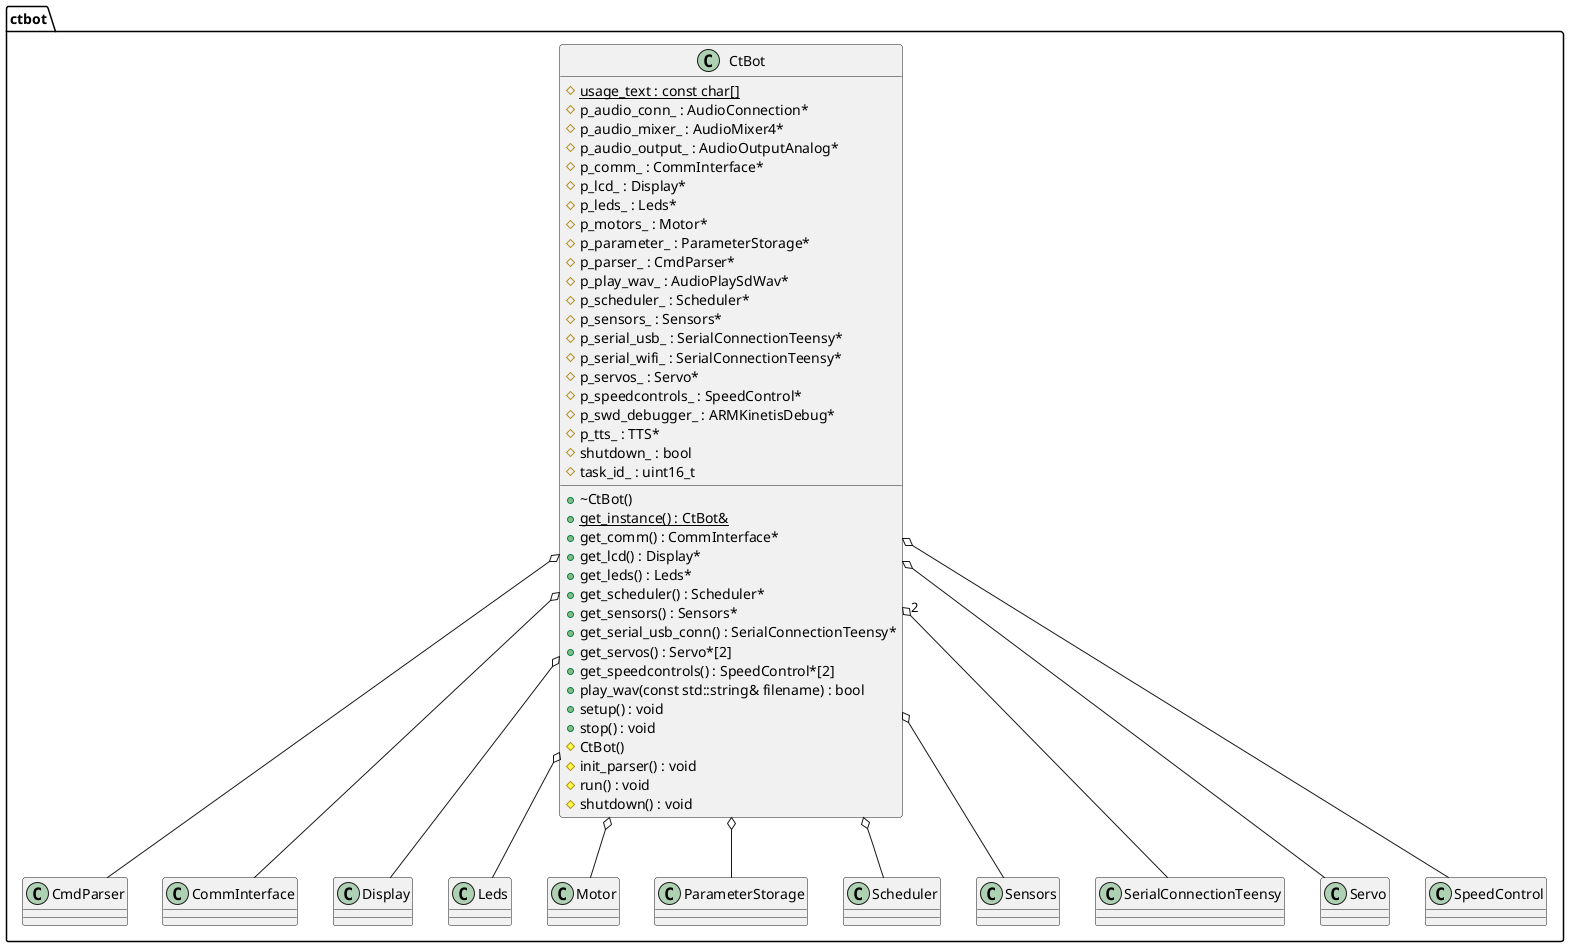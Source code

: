 @startuml ctbot

namespace ctbot {
    class CtBot {
        +~CtBot()
        +{static} get_instance() : CtBot&
        +get_comm() : CommInterface*
        +get_lcd() : Display*
        +get_leds() : Leds*
        +get_scheduler() : Scheduler*
        +get_sensors() : Sensors*
        +get_serial_usb_conn() : SerialConnectionTeensy*
        +get_servos() : Servo*[2]
        +get_speedcontrols() : SpeedControl*[2]
        +play_wav(const std::string& filename) : bool
        +setup() : void
        +stop() : void
        #CtBot()
        #init_parser() : void
        #run() : void
        #shutdown() : void
        #{static} usage_text : const char[]
        #p_audio_conn_ : AudioConnection*
        #p_audio_mixer_ : AudioMixer4*
        #p_audio_output_ : AudioOutputAnalog*
        #p_comm_ : CommInterface*
        #p_lcd_ : Display*
        #p_leds_ : Leds*
        #p_motors_ : Motor*
        #p_parameter_ : ParameterStorage*
        #p_parser_ : CmdParser*
        #p_play_wav_ : AudioPlaySdWav*
        #p_scheduler_ : Scheduler*
        #p_sensors_ : Sensors*
        #p_serial_usb_ : SerialConnectionTeensy*
        #p_serial_wifi_ : SerialConnectionTeensy*
        #p_servos_ : Servo*
        #p_speedcontrols_ : SpeedControl*
        #p_swd_debugger_ : ARMKinetisDebug*
        #p_tts_ : TTS*
        #shutdown_ : bool
        #task_id_ : uint16_t
    }

    CtBot o-- CmdParser
    CtBot o-- CommInterface
    CtBot o-- Display
    CtBot o-- Leds
    CtBot o-- Motor
    CtBot o-- ParameterStorage
    CtBot o-- Scheduler
    CtBot o-- Sensors
    CtBot "2" o-- SerialConnectionTeensy
    CtBot o-- Servo
    CtBot o-- SpeedControl

}

@enduml
